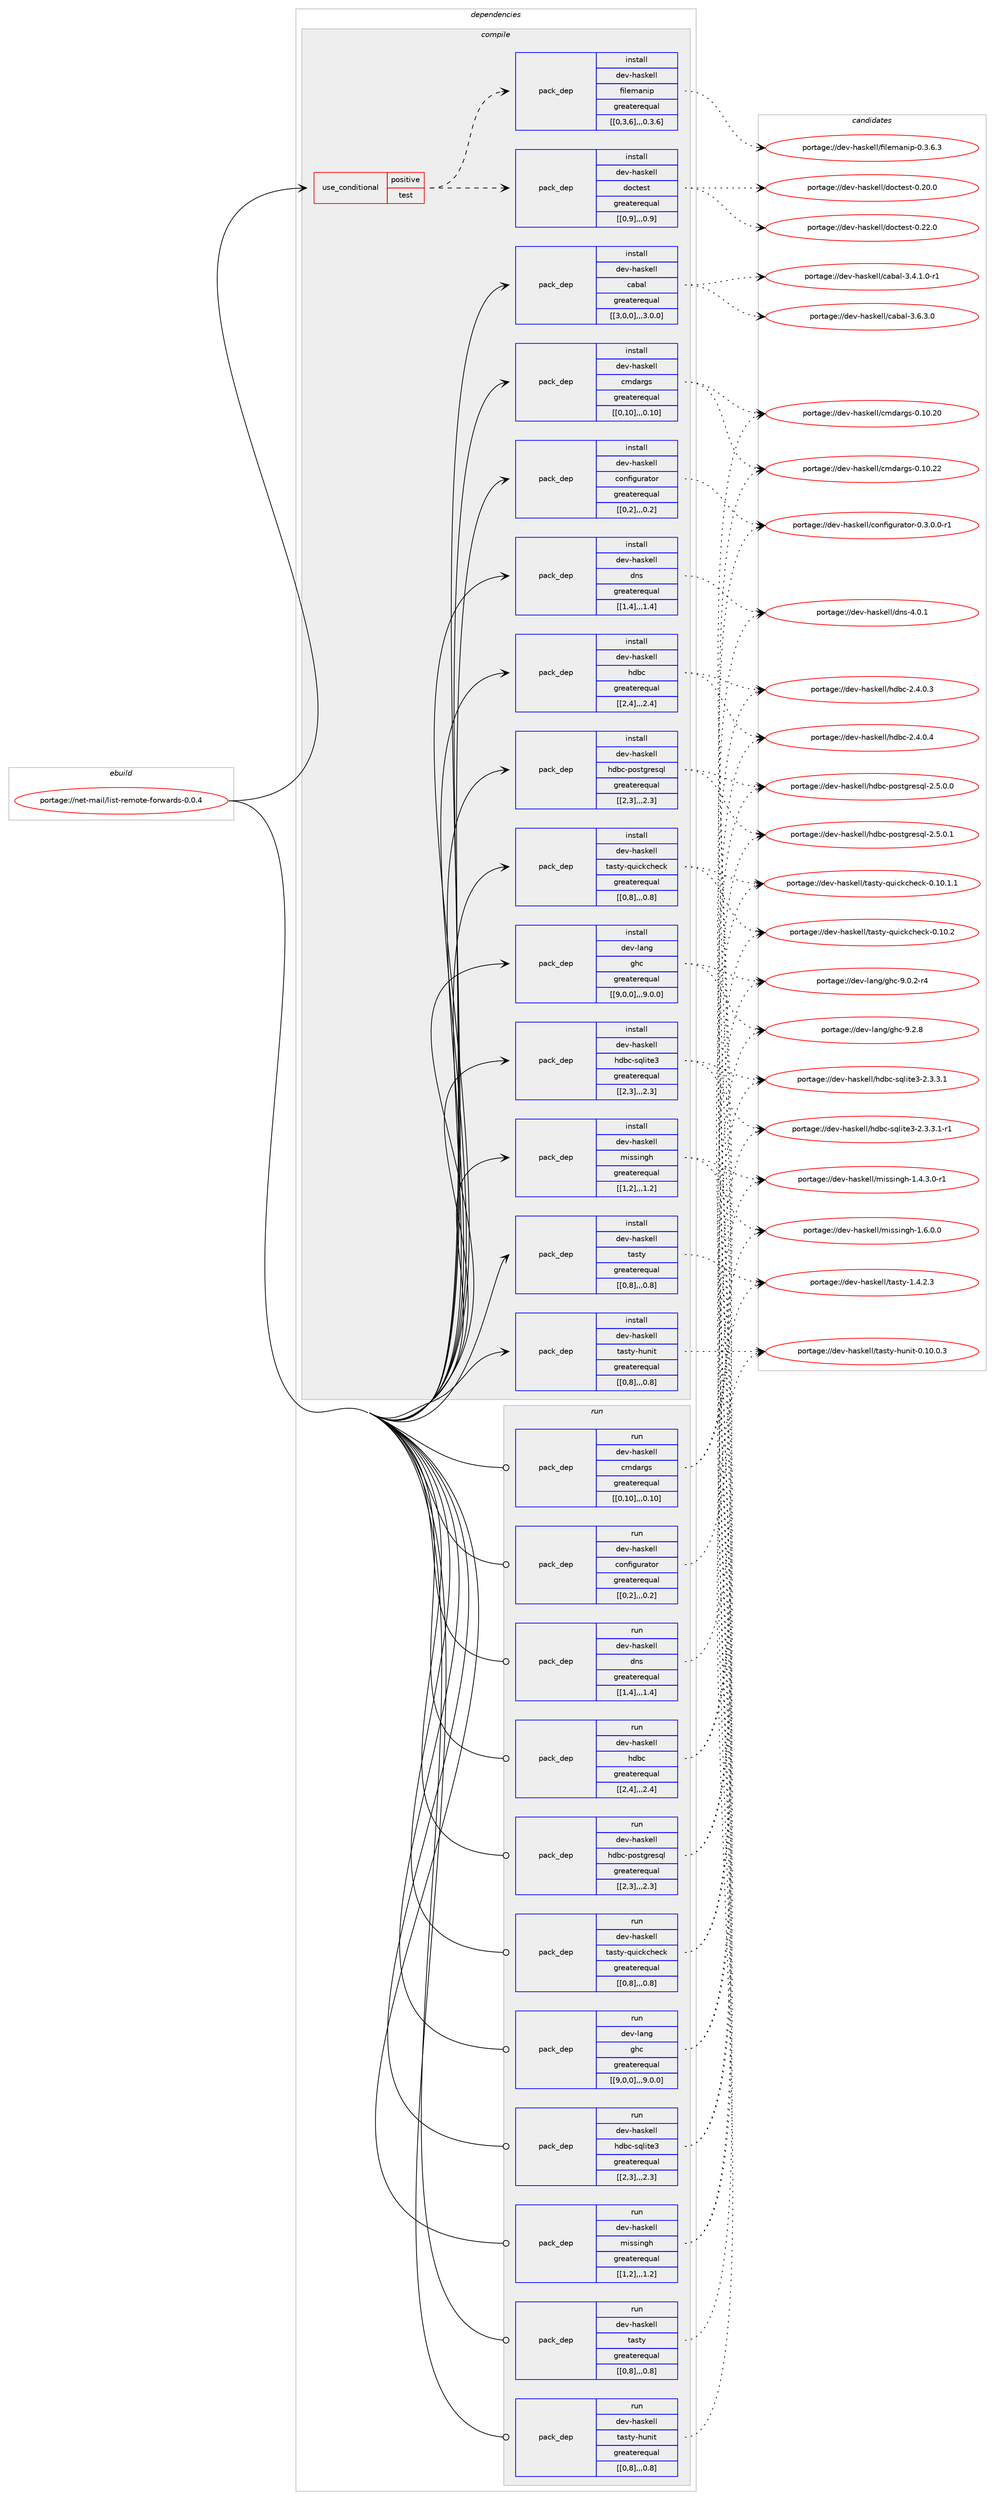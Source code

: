 digraph prolog {

# *************
# Graph options
# *************

newrank=true;
concentrate=true;
compound=true;
graph [rankdir=LR,fontname=Helvetica,fontsize=10,ranksep=1.5];#, ranksep=2.5, nodesep=0.2];
edge  [arrowhead=vee];
node  [fontname=Helvetica,fontsize=10];

# **********
# The ebuild
# **********

subgraph cluster_leftcol {
color=gray;
label=<<i>ebuild</i>>;
id [label="portage://net-mail/list-remote-forwards-0.0.4", color=red, width=4, href="../net-mail/list-remote-forwards-0.0.4.svg"];
}

# ****************
# The dependencies
# ****************

subgraph cluster_midcol {
color=gray;
label=<<i>dependencies</i>>;
subgraph cluster_compile {
fillcolor="#eeeeee";
style=filled;
label=<<i>compile</i>>;
subgraph cond99902 {
dependency382676 [label=<<TABLE BORDER="0" CELLBORDER="1" CELLSPACING="0" CELLPADDING="4"><TR><TD ROWSPAN="3" CELLPADDING="10">use_conditional</TD></TR><TR><TD>positive</TD></TR><TR><TD>test</TD></TR></TABLE>>, shape=none, color=red];
subgraph pack279950 {
dependency382677 [label=<<TABLE BORDER="0" CELLBORDER="1" CELLSPACING="0" CELLPADDING="4" WIDTH="220"><TR><TD ROWSPAN="6" CELLPADDING="30">pack_dep</TD></TR><TR><TD WIDTH="110">install</TD></TR><TR><TD>dev-haskell</TD></TR><TR><TD>doctest</TD></TR><TR><TD>greaterequal</TD></TR><TR><TD>[[0,9],,,0.9]</TD></TR></TABLE>>, shape=none, color=blue];
}
dependency382676:e -> dependency382677:w [weight=20,style="dashed",arrowhead="vee"];
subgraph pack279951 {
dependency382678 [label=<<TABLE BORDER="0" CELLBORDER="1" CELLSPACING="0" CELLPADDING="4" WIDTH="220"><TR><TD ROWSPAN="6" CELLPADDING="30">pack_dep</TD></TR><TR><TD WIDTH="110">install</TD></TR><TR><TD>dev-haskell</TD></TR><TR><TD>filemanip</TD></TR><TR><TD>greaterequal</TD></TR><TR><TD>[[0,3,6],,,0.3.6]</TD></TR></TABLE>>, shape=none, color=blue];
}
dependency382676:e -> dependency382678:w [weight=20,style="dashed",arrowhead="vee"];
}
id:e -> dependency382676:w [weight=20,style="solid",arrowhead="vee"];
subgraph pack279952 {
dependency382679 [label=<<TABLE BORDER="0" CELLBORDER="1" CELLSPACING="0" CELLPADDING="4" WIDTH="220"><TR><TD ROWSPAN="6" CELLPADDING="30">pack_dep</TD></TR><TR><TD WIDTH="110">install</TD></TR><TR><TD>dev-haskell</TD></TR><TR><TD>cabal</TD></TR><TR><TD>greaterequal</TD></TR><TR><TD>[[3,0,0],,,3.0.0]</TD></TR></TABLE>>, shape=none, color=blue];
}
id:e -> dependency382679:w [weight=20,style="solid",arrowhead="vee"];
subgraph pack279953 {
dependency382680 [label=<<TABLE BORDER="0" CELLBORDER="1" CELLSPACING="0" CELLPADDING="4" WIDTH="220"><TR><TD ROWSPAN="6" CELLPADDING="30">pack_dep</TD></TR><TR><TD WIDTH="110">install</TD></TR><TR><TD>dev-haskell</TD></TR><TR><TD>cmdargs</TD></TR><TR><TD>greaterequal</TD></TR><TR><TD>[[0,10],,,0.10]</TD></TR></TABLE>>, shape=none, color=blue];
}
id:e -> dependency382680:w [weight=20,style="solid",arrowhead="vee"];
subgraph pack279954 {
dependency382681 [label=<<TABLE BORDER="0" CELLBORDER="1" CELLSPACING="0" CELLPADDING="4" WIDTH="220"><TR><TD ROWSPAN="6" CELLPADDING="30">pack_dep</TD></TR><TR><TD WIDTH="110">install</TD></TR><TR><TD>dev-haskell</TD></TR><TR><TD>configurator</TD></TR><TR><TD>greaterequal</TD></TR><TR><TD>[[0,2],,,0.2]</TD></TR></TABLE>>, shape=none, color=blue];
}
id:e -> dependency382681:w [weight=20,style="solid",arrowhead="vee"];
subgraph pack279955 {
dependency382682 [label=<<TABLE BORDER="0" CELLBORDER="1" CELLSPACING="0" CELLPADDING="4" WIDTH="220"><TR><TD ROWSPAN="6" CELLPADDING="30">pack_dep</TD></TR><TR><TD WIDTH="110">install</TD></TR><TR><TD>dev-haskell</TD></TR><TR><TD>dns</TD></TR><TR><TD>greaterequal</TD></TR><TR><TD>[[1,4],,,1.4]</TD></TR></TABLE>>, shape=none, color=blue];
}
id:e -> dependency382682:w [weight=20,style="solid",arrowhead="vee"];
subgraph pack279956 {
dependency382683 [label=<<TABLE BORDER="0" CELLBORDER="1" CELLSPACING="0" CELLPADDING="4" WIDTH="220"><TR><TD ROWSPAN="6" CELLPADDING="30">pack_dep</TD></TR><TR><TD WIDTH="110">install</TD></TR><TR><TD>dev-haskell</TD></TR><TR><TD>hdbc</TD></TR><TR><TD>greaterequal</TD></TR><TR><TD>[[2,4],,,2.4]</TD></TR></TABLE>>, shape=none, color=blue];
}
id:e -> dependency382683:w [weight=20,style="solid",arrowhead="vee"];
subgraph pack279957 {
dependency382684 [label=<<TABLE BORDER="0" CELLBORDER="1" CELLSPACING="0" CELLPADDING="4" WIDTH="220"><TR><TD ROWSPAN="6" CELLPADDING="30">pack_dep</TD></TR><TR><TD WIDTH="110">install</TD></TR><TR><TD>dev-haskell</TD></TR><TR><TD>hdbc-postgresql</TD></TR><TR><TD>greaterequal</TD></TR><TR><TD>[[2,3],,,2.3]</TD></TR></TABLE>>, shape=none, color=blue];
}
id:e -> dependency382684:w [weight=20,style="solid",arrowhead="vee"];
subgraph pack279958 {
dependency382685 [label=<<TABLE BORDER="0" CELLBORDER="1" CELLSPACING="0" CELLPADDING="4" WIDTH="220"><TR><TD ROWSPAN="6" CELLPADDING="30">pack_dep</TD></TR><TR><TD WIDTH="110">install</TD></TR><TR><TD>dev-haskell</TD></TR><TR><TD>hdbc-sqlite3</TD></TR><TR><TD>greaterequal</TD></TR><TR><TD>[[2,3],,,2.3]</TD></TR></TABLE>>, shape=none, color=blue];
}
id:e -> dependency382685:w [weight=20,style="solid",arrowhead="vee"];
subgraph pack279959 {
dependency382686 [label=<<TABLE BORDER="0" CELLBORDER="1" CELLSPACING="0" CELLPADDING="4" WIDTH="220"><TR><TD ROWSPAN="6" CELLPADDING="30">pack_dep</TD></TR><TR><TD WIDTH="110">install</TD></TR><TR><TD>dev-haskell</TD></TR><TR><TD>missingh</TD></TR><TR><TD>greaterequal</TD></TR><TR><TD>[[1,2],,,1.2]</TD></TR></TABLE>>, shape=none, color=blue];
}
id:e -> dependency382686:w [weight=20,style="solid",arrowhead="vee"];
subgraph pack279960 {
dependency382687 [label=<<TABLE BORDER="0" CELLBORDER="1" CELLSPACING="0" CELLPADDING="4" WIDTH="220"><TR><TD ROWSPAN="6" CELLPADDING="30">pack_dep</TD></TR><TR><TD WIDTH="110">install</TD></TR><TR><TD>dev-haskell</TD></TR><TR><TD>tasty</TD></TR><TR><TD>greaterequal</TD></TR><TR><TD>[[0,8],,,0.8]</TD></TR></TABLE>>, shape=none, color=blue];
}
id:e -> dependency382687:w [weight=20,style="solid",arrowhead="vee"];
subgraph pack279961 {
dependency382688 [label=<<TABLE BORDER="0" CELLBORDER="1" CELLSPACING="0" CELLPADDING="4" WIDTH="220"><TR><TD ROWSPAN="6" CELLPADDING="30">pack_dep</TD></TR><TR><TD WIDTH="110">install</TD></TR><TR><TD>dev-haskell</TD></TR><TR><TD>tasty-hunit</TD></TR><TR><TD>greaterequal</TD></TR><TR><TD>[[0,8],,,0.8]</TD></TR></TABLE>>, shape=none, color=blue];
}
id:e -> dependency382688:w [weight=20,style="solid",arrowhead="vee"];
subgraph pack279962 {
dependency382689 [label=<<TABLE BORDER="0" CELLBORDER="1" CELLSPACING="0" CELLPADDING="4" WIDTH="220"><TR><TD ROWSPAN="6" CELLPADDING="30">pack_dep</TD></TR><TR><TD WIDTH="110">install</TD></TR><TR><TD>dev-haskell</TD></TR><TR><TD>tasty-quickcheck</TD></TR><TR><TD>greaterequal</TD></TR><TR><TD>[[0,8],,,0.8]</TD></TR></TABLE>>, shape=none, color=blue];
}
id:e -> dependency382689:w [weight=20,style="solid",arrowhead="vee"];
subgraph pack279963 {
dependency382690 [label=<<TABLE BORDER="0" CELLBORDER="1" CELLSPACING="0" CELLPADDING="4" WIDTH="220"><TR><TD ROWSPAN="6" CELLPADDING="30">pack_dep</TD></TR><TR><TD WIDTH="110">install</TD></TR><TR><TD>dev-lang</TD></TR><TR><TD>ghc</TD></TR><TR><TD>greaterequal</TD></TR><TR><TD>[[9,0,0],,,9.0.0]</TD></TR></TABLE>>, shape=none, color=blue];
}
id:e -> dependency382690:w [weight=20,style="solid",arrowhead="vee"];
}
subgraph cluster_compileandrun {
fillcolor="#eeeeee";
style=filled;
label=<<i>compile and run</i>>;
}
subgraph cluster_run {
fillcolor="#eeeeee";
style=filled;
label=<<i>run</i>>;
subgraph pack279964 {
dependency382691 [label=<<TABLE BORDER="0" CELLBORDER="1" CELLSPACING="0" CELLPADDING="4" WIDTH="220"><TR><TD ROWSPAN="6" CELLPADDING="30">pack_dep</TD></TR><TR><TD WIDTH="110">run</TD></TR><TR><TD>dev-haskell</TD></TR><TR><TD>cmdargs</TD></TR><TR><TD>greaterequal</TD></TR><TR><TD>[[0,10],,,0.10]</TD></TR></TABLE>>, shape=none, color=blue];
}
id:e -> dependency382691:w [weight=20,style="solid",arrowhead="odot"];
subgraph pack279965 {
dependency382692 [label=<<TABLE BORDER="0" CELLBORDER="1" CELLSPACING="0" CELLPADDING="4" WIDTH="220"><TR><TD ROWSPAN="6" CELLPADDING="30">pack_dep</TD></TR><TR><TD WIDTH="110">run</TD></TR><TR><TD>dev-haskell</TD></TR><TR><TD>configurator</TD></TR><TR><TD>greaterequal</TD></TR><TR><TD>[[0,2],,,0.2]</TD></TR></TABLE>>, shape=none, color=blue];
}
id:e -> dependency382692:w [weight=20,style="solid",arrowhead="odot"];
subgraph pack279966 {
dependency382693 [label=<<TABLE BORDER="0" CELLBORDER="1" CELLSPACING="0" CELLPADDING="4" WIDTH="220"><TR><TD ROWSPAN="6" CELLPADDING="30">pack_dep</TD></TR><TR><TD WIDTH="110">run</TD></TR><TR><TD>dev-haskell</TD></TR><TR><TD>dns</TD></TR><TR><TD>greaterequal</TD></TR><TR><TD>[[1,4],,,1.4]</TD></TR></TABLE>>, shape=none, color=blue];
}
id:e -> dependency382693:w [weight=20,style="solid",arrowhead="odot"];
subgraph pack279967 {
dependency382694 [label=<<TABLE BORDER="0" CELLBORDER="1" CELLSPACING="0" CELLPADDING="4" WIDTH="220"><TR><TD ROWSPAN="6" CELLPADDING="30">pack_dep</TD></TR><TR><TD WIDTH="110">run</TD></TR><TR><TD>dev-haskell</TD></TR><TR><TD>hdbc</TD></TR><TR><TD>greaterequal</TD></TR><TR><TD>[[2,4],,,2.4]</TD></TR></TABLE>>, shape=none, color=blue];
}
id:e -> dependency382694:w [weight=20,style="solid",arrowhead="odot"];
subgraph pack279968 {
dependency382695 [label=<<TABLE BORDER="0" CELLBORDER="1" CELLSPACING="0" CELLPADDING="4" WIDTH="220"><TR><TD ROWSPAN="6" CELLPADDING="30">pack_dep</TD></TR><TR><TD WIDTH="110">run</TD></TR><TR><TD>dev-haskell</TD></TR><TR><TD>hdbc-postgresql</TD></TR><TR><TD>greaterequal</TD></TR><TR><TD>[[2,3],,,2.3]</TD></TR></TABLE>>, shape=none, color=blue];
}
id:e -> dependency382695:w [weight=20,style="solid",arrowhead="odot"];
subgraph pack279969 {
dependency382696 [label=<<TABLE BORDER="0" CELLBORDER="1" CELLSPACING="0" CELLPADDING="4" WIDTH="220"><TR><TD ROWSPAN="6" CELLPADDING="30">pack_dep</TD></TR><TR><TD WIDTH="110">run</TD></TR><TR><TD>dev-haskell</TD></TR><TR><TD>hdbc-sqlite3</TD></TR><TR><TD>greaterequal</TD></TR><TR><TD>[[2,3],,,2.3]</TD></TR></TABLE>>, shape=none, color=blue];
}
id:e -> dependency382696:w [weight=20,style="solid",arrowhead="odot"];
subgraph pack279970 {
dependency382697 [label=<<TABLE BORDER="0" CELLBORDER="1" CELLSPACING="0" CELLPADDING="4" WIDTH="220"><TR><TD ROWSPAN="6" CELLPADDING="30">pack_dep</TD></TR><TR><TD WIDTH="110">run</TD></TR><TR><TD>dev-haskell</TD></TR><TR><TD>missingh</TD></TR><TR><TD>greaterequal</TD></TR><TR><TD>[[1,2],,,1.2]</TD></TR></TABLE>>, shape=none, color=blue];
}
id:e -> dependency382697:w [weight=20,style="solid",arrowhead="odot"];
subgraph pack279971 {
dependency382698 [label=<<TABLE BORDER="0" CELLBORDER="1" CELLSPACING="0" CELLPADDING="4" WIDTH="220"><TR><TD ROWSPAN="6" CELLPADDING="30">pack_dep</TD></TR><TR><TD WIDTH="110">run</TD></TR><TR><TD>dev-haskell</TD></TR><TR><TD>tasty</TD></TR><TR><TD>greaterequal</TD></TR><TR><TD>[[0,8],,,0.8]</TD></TR></TABLE>>, shape=none, color=blue];
}
id:e -> dependency382698:w [weight=20,style="solid",arrowhead="odot"];
subgraph pack279972 {
dependency382699 [label=<<TABLE BORDER="0" CELLBORDER="1" CELLSPACING="0" CELLPADDING="4" WIDTH="220"><TR><TD ROWSPAN="6" CELLPADDING="30">pack_dep</TD></TR><TR><TD WIDTH="110">run</TD></TR><TR><TD>dev-haskell</TD></TR><TR><TD>tasty-hunit</TD></TR><TR><TD>greaterequal</TD></TR><TR><TD>[[0,8],,,0.8]</TD></TR></TABLE>>, shape=none, color=blue];
}
id:e -> dependency382699:w [weight=20,style="solid",arrowhead="odot"];
subgraph pack279973 {
dependency382700 [label=<<TABLE BORDER="0" CELLBORDER="1" CELLSPACING="0" CELLPADDING="4" WIDTH="220"><TR><TD ROWSPAN="6" CELLPADDING="30">pack_dep</TD></TR><TR><TD WIDTH="110">run</TD></TR><TR><TD>dev-haskell</TD></TR><TR><TD>tasty-quickcheck</TD></TR><TR><TD>greaterequal</TD></TR><TR><TD>[[0,8],,,0.8]</TD></TR></TABLE>>, shape=none, color=blue];
}
id:e -> dependency382700:w [weight=20,style="solid",arrowhead="odot"];
subgraph pack279974 {
dependency382701 [label=<<TABLE BORDER="0" CELLBORDER="1" CELLSPACING="0" CELLPADDING="4" WIDTH="220"><TR><TD ROWSPAN="6" CELLPADDING="30">pack_dep</TD></TR><TR><TD WIDTH="110">run</TD></TR><TR><TD>dev-lang</TD></TR><TR><TD>ghc</TD></TR><TR><TD>greaterequal</TD></TR><TR><TD>[[9,0,0],,,9.0.0]</TD></TR></TABLE>>, shape=none, color=blue];
}
id:e -> dependency382701:w [weight=20,style="solid",arrowhead="odot"];
}
}

# **************
# The candidates
# **************

subgraph cluster_choices {
rank=same;
color=gray;
label=<<i>candidates</i>>;

subgraph choice279950 {
color=black;
nodesep=1;
choice1001011184510497115107101108108471001119911610111511645484650504648 [label="portage://dev-haskell/doctest-0.22.0", color=red, width=4,href="../dev-haskell/doctest-0.22.0.svg"];
choice1001011184510497115107101108108471001119911610111511645484650484648 [label="portage://dev-haskell/doctest-0.20.0", color=red, width=4,href="../dev-haskell/doctest-0.20.0.svg"];
dependency382677:e -> choice1001011184510497115107101108108471001119911610111511645484650504648:w [style=dotted,weight="100"];
dependency382677:e -> choice1001011184510497115107101108108471001119911610111511645484650484648:w [style=dotted,weight="100"];
}
subgraph choice279951 {
color=black;
nodesep=1;
choice100101118451049711510710110810847102105108101109971101051124548465146544651 [label="portage://dev-haskell/filemanip-0.3.6.3", color=red, width=4,href="../dev-haskell/filemanip-0.3.6.3.svg"];
dependency382678:e -> choice100101118451049711510710110810847102105108101109971101051124548465146544651:w [style=dotted,weight="100"];
}
subgraph choice279952 {
color=black;
nodesep=1;
choice100101118451049711510710110810847999798971084551465446514648 [label="portage://dev-haskell/cabal-3.6.3.0", color=red, width=4,href="../dev-haskell/cabal-3.6.3.0.svg"];
choice1001011184510497115107101108108479997989710845514652464946484511449 [label="portage://dev-haskell/cabal-3.4.1.0-r1", color=red, width=4,href="../dev-haskell/cabal-3.4.1.0-r1.svg"];
dependency382679:e -> choice100101118451049711510710110810847999798971084551465446514648:w [style=dotted,weight="100"];
dependency382679:e -> choice1001011184510497115107101108108479997989710845514652464946484511449:w [style=dotted,weight="100"];
}
subgraph choice279953 {
color=black;
nodesep=1;
choice10010111845104971151071011081084799109100971141031154548464948465050 [label="portage://dev-haskell/cmdargs-0.10.22", color=red, width=4,href="../dev-haskell/cmdargs-0.10.22.svg"];
choice10010111845104971151071011081084799109100971141031154548464948465048 [label="portage://dev-haskell/cmdargs-0.10.20", color=red, width=4,href="../dev-haskell/cmdargs-0.10.20.svg"];
dependency382680:e -> choice10010111845104971151071011081084799109100971141031154548464948465050:w [style=dotted,weight="100"];
dependency382680:e -> choice10010111845104971151071011081084799109100971141031154548464948465048:w [style=dotted,weight="100"];
}
subgraph choice279954 {
color=black;
nodesep=1;
choice100101118451049711510710110810847991111101021051031171149711611111445484651464846484511449 [label="portage://dev-haskell/configurator-0.3.0.0-r1", color=red, width=4,href="../dev-haskell/configurator-0.3.0.0-r1.svg"];
dependency382681:e -> choice100101118451049711510710110810847991111101021051031171149711611111445484651464846484511449:w [style=dotted,weight="100"];
}
subgraph choice279955 {
color=black;
nodesep=1;
choice100101118451049711510710110810847100110115455246484649 [label="portage://dev-haskell/dns-4.0.1", color=red, width=4,href="../dev-haskell/dns-4.0.1.svg"];
dependency382682:e -> choice100101118451049711510710110810847100110115455246484649:w [style=dotted,weight="100"];
}
subgraph choice279956 {
color=black;
nodesep=1;
choice10010111845104971151071011081084710410098994550465246484652 [label="portage://dev-haskell/hdbc-2.4.0.4", color=red, width=4,href="../dev-haskell/hdbc-2.4.0.4.svg"];
choice10010111845104971151071011081084710410098994550465246484651 [label="portage://dev-haskell/hdbc-2.4.0.3", color=red, width=4,href="../dev-haskell/hdbc-2.4.0.3.svg"];
dependency382683:e -> choice10010111845104971151071011081084710410098994550465246484652:w [style=dotted,weight="100"];
dependency382683:e -> choice10010111845104971151071011081084710410098994550465246484651:w [style=dotted,weight="100"];
}
subgraph choice279957 {
color=black;
nodesep=1;
choice1001011184510497115107101108108471041009899451121111151161031141011151131084550465346484649 [label="portage://dev-haskell/hdbc-postgresql-2.5.0.1", color=red, width=4,href="../dev-haskell/hdbc-postgresql-2.5.0.1.svg"];
choice1001011184510497115107101108108471041009899451121111151161031141011151131084550465346484648 [label="portage://dev-haskell/hdbc-postgresql-2.5.0.0", color=red, width=4,href="../dev-haskell/hdbc-postgresql-2.5.0.0.svg"];
dependency382684:e -> choice1001011184510497115107101108108471041009899451121111151161031141011151131084550465346484649:w [style=dotted,weight="100"];
dependency382684:e -> choice1001011184510497115107101108108471041009899451121111151161031141011151131084550465346484648:w [style=dotted,weight="100"];
}
subgraph choice279958 {
color=black;
nodesep=1;
choice1001011184510497115107101108108471041009899451151131081051161015145504651465146494511449 [label="portage://dev-haskell/hdbc-sqlite3-2.3.3.1-r1", color=red, width=4,href="../dev-haskell/hdbc-sqlite3-2.3.3.1-r1.svg"];
choice100101118451049711510710110810847104100989945115113108105116101514550465146514649 [label="portage://dev-haskell/hdbc-sqlite3-2.3.3.1", color=red, width=4,href="../dev-haskell/hdbc-sqlite3-2.3.3.1.svg"];
dependency382685:e -> choice1001011184510497115107101108108471041009899451151131081051161015145504651465146494511449:w [style=dotted,weight="100"];
dependency382685:e -> choice100101118451049711510710110810847104100989945115113108105116101514550465146514649:w [style=dotted,weight="100"];
}
subgraph choice279959 {
color=black;
nodesep=1;
choice1001011184510497115107101108108471091051151151051101031044549465446484648 [label="portage://dev-haskell/missingh-1.6.0.0", color=red, width=4,href="../dev-haskell/missingh-1.6.0.0.svg"];
choice10010111845104971151071011081084710910511511510511010310445494652465146484511449 [label="portage://dev-haskell/missingh-1.4.3.0-r1", color=red, width=4,href="../dev-haskell/missingh-1.4.3.0-r1.svg"];
dependency382686:e -> choice1001011184510497115107101108108471091051151151051101031044549465446484648:w [style=dotted,weight="100"];
dependency382686:e -> choice10010111845104971151071011081084710910511511510511010310445494652465146484511449:w [style=dotted,weight="100"];
}
subgraph choice279960 {
color=black;
nodesep=1;
choice100101118451049711510710110810847116971151161214549465246504651 [label="portage://dev-haskell/tasty-1.4.2.3", color=red, width=4,href="../dev-haskell/tasty-1.4.2.3.svg"];
dependency382687:e -> choice100101118451049711510710110810847116971151161214549465246504651:w [style=dotted,weight="100"];
}
subgraph choice279961 {
color=black;
nodesep=1;
choice1001011184510497115107101108108471169711511612145104117110105116454846494846484651 [label="portage://dev-haskell/tasty-hunit-0.10.0.3", color=red, width=4,href="../dev-haskell/tasty-hunit-0.10.0.3.svg"];
dependency382688:e -> choice1001011184510497115107101108108471169711511612145104117110105116454846494846484651:w [style=dotted,weight="100"];
}
subgraph choice279962 {
color=black;
nodesep=1;
choice100101118451049711510710110810847116971151161214511311710599107991041019910745484649484650 [label="portage://dev-haskell/tasty-quickcheck-0.10.2", color=red, width=4,href="../dev-haskell/tasty-quickcheck-0.10.2.svg"];
choice1001011184510497115107101108108471169711511612145113117105991079910410199107454846494846494649 [label="portage://dev-haskell/tasty-quickcheck-0.10.1.1", color=red, width=4,href="../dev-haskell/tasty-quickcheck-0.10.1.1.svg"];
dependency382689:e -> choice100101118451049711510710110810847116971151161214511311710599107991041019910745484649484650:w [style=dotted,weight="100"];
dependency382689:e -> choice1001011184510497115107101108108471169711511612145113117105991079910410199107454846494846494649:w [style=dotted,weight="100"];
}
subgraph choice279963 {
color=black;
nodesep=1;
choice10010111845108971101034710310499455746504656 [label="portage://dev-lang/ghc-9.2.8", color=red, width=4,href="../dev-lang/ghc-9.2.8.svg"];
choice100101118451089711010347103104994557464846504511452 [label="portage://dev-lang/ghc-9.0.2-r4", color=red, width=4,href="../dev-lang/ghc-9.0.2-r4.svg"];
dependency382690:e -> choice10010111845108971101034710310499455746504656:w [style=dotted,weight="100"];
dependency382690:e -> choice100101118451089711010347103104994557464846504511452:w [style=dotted,weight="100"];
}
subgraph choice279964 {
color=black;
nodesep=1;
choice10010111845104971151071011081084799109100971141031154548464948465050 [label="portage://dev-haskell/cmdargs-0.10.22", color=red, width=4,href="../dev-haskell/cmdargs-0.10.22.svg"];
choice10010111845104971151071011081084799109100971141031154548464948465048 [label="portage://dev-haskell/cmdargs-0.10.20", color=red, width=4,href="../dev-haskell/cmdargs-0.10.20.svg"];
dependency382691:e -> choice10010111845104971151071011081084799109100971141031154548464948465050:w [style=dotted,weight="100"];
dependency382691:e -> choice10010111845104971151071011081084799109100971141031154548464948465048:w [style=dotted,weight="100"];
}
subgraph choice279965 {
color=black;
nodesep=1;
choice100101118451049711510710110810847991111101021051031171149711611111445484651464846484511449 [label="portage://dev-haskell/configurator-0.3.0.0-r1", color=red, width=4,href="../dev-haskell/configurator-0.3.0.0-r1.svg"];
dependency382692:e -> choice100101118451049711510710110810847991111101021051031171149711611111445484651464846484511449:w [style=dotted,weight="100"];
}
subgraph choice279966 {
color=black;
nodesep=1;
choice100101118451049711510710110810847100110115455246484649 [label="portage://dev-haskell/dns-4.0.1", color=red, width=4,href="../dev-haskell/dns-4.0.1.svg"];
dependency382693:e -> choice100101118451049711510710110810847100110115455246484649:w [style=dotted,weight="100"];
}
subgraph choice279967 {
color=black;
nodesep=1;
choice10010111845104971151071011081084710410098994550465246484652 [label="portage://dev-haskell/hdbc-2.4.0.4", color=red, width=4,href="../dev-haskell/hdbc-2.4.0.4.svg"];
choice10010111845104971151071011081084710410098994550465246484651 [label="portage://dev-haskell/hdbc-2.4.0.3", color=red, width=4,href="../dev-haskell/hdbc-2.4.0.3.svg"];
dependency382694:e -> choice10010111845104971151071011081084710410098994550465246484652:w [style=dotted,weight="100"];
dependency382694:e -> choice10010111845104971151071011081084710410098994550465246484651:w [style=dotted,weight="100"];
}
subgraph choice279968 {
color=black;
nodesep=1;
choice1001011184510497115107101108108471041009899451121111151161031141011151131084550465346484649 [label="portage://dev-haskell/hdbc-postgresql-2.5.0.1", color=red, width=4,href="../dev-haskell/hdbc-postgresql-2.5.0.1.svg"];
choice1001011184510497115107101108108471041009899451121111151161031141011151131084550465346484648 [label="portage://dev-haskell/hdbc-postgresql-2.5.0.0", color=red, width=4,href="../dev-haskell/hdbc-postgresql-2.5.0.0.svg"];
dependency382695:e -> choice1001011184510497115107101108108471041009899451121111151161031141011151131084550465346484649:w [style=dotted,weight="100"];
dependency382695:e -> choice1001011184510497115107101108108471041009899451121111151161031141011151131084550465346484648:w [style=dotted,weight="100"];
}
subgraph choice279969 {
color=black;
nodesep=1;
choice1001011184510497115107101108108471041009899451151131081051161015145504651465146494511449 [label="portage://dev-haskell/hdbc-sqlite3-2.3.3.1-r1", color=red, width=4,href="../dev-haskell/hdbc-sqlite3-2.3.3.1-r1.svg"];
choice100101118451049711510710110810847104100989945115113108105116101514550465146514649 [label="portage://dev-haskell/hdbc-sqlite3-2.3.3.1", color=red, width=4,href="../dev-haskell/hdbc-sqlite3-2.3.3.1.svg"];
dependency382696:e -> choice1001011184510497115107101108108471041009899451151131081051161015145504651465146494511449:w [style=dotted,weight="100"];
dependency382696:e -> choice100101118451049711510710110810847104100989945115113108105116101514550465146514649:w [style=dotted,weight="100"];
}
subgraph choice279970 {
color=black;
nodesep=1;
choice1001011184510497115107101108108471091051151151051101031044549465446484648 [label="portage://dev-haskell/missingh-1.6.0.0", color=red, width=4,href="../dev-haskell/missingh-1.6.0.0.svg"];
choice10010111845104971151071011081084710910511511510511010310445494652465146484511449 [label="portage://dev-haskell/missingh-1.4.3.0-r1", color=red, width=4,href="../dev-haskell/missingh-1.4.3.0-r1.svg"];
dependency382697:e -> choice1001011184510497115107101108108471091051151151051101031044549465446484648:w [style=dotted,weight="100"];
dependency382697:e -> choice10010111845104971151071011081084710910511511510511010310445494652465146484511449:w [style=dotted,weight="100"];
}
subgraph choice279971 {
color=black;
nodesep=1;
choice100101118451049711510710110810847116971151161214549465246504651 [label="portage://dev-haskell/tasty-1.4.2.3", color=red, width=4,href="../dev-haskell/tasty-1.4.2.3.svg"];
dependency382698:e -> choice100101118451049711510710110810847116971151161214549465246504651:w [style=dotted,weight="100"];
}
subgraph choice279972 {
color=black;
nodesep=1;
choice1001011184510497115107101108108471169711511612145104117110105116454846494846484651 [label="portage://dev-haskell/tasty-hunit-0.10.0.3", color=red, width=4,href="../dev-haskell/tasty-hunit-0.10.0.3.svg"];
dependency382699:e -> choice1001011184510497115107101108108471169711511612145104117110105116454846494846484651:w [style=dotted,weight="100"];
}
subgraph choice279973 {
color=black;
nodesep=1;
choice100101118451049711510710110810847116971151161214511311710599107991041019910745484649484650 [label="portage://dev-haskell/tasty-quickcheck-0.10.2", color=red, width=4,href="../dev-haskell/tasty-quickcheck-0.10.2.svg"];
choice1001011184510497115107101108108471169711511612145113117105991079910410199107454846494846494649 [label="portage://dev-haskell/tasty-quickcheck-0.10.1.1", color=red, width=4,href="../dev-haskell/tasty-quickcheck-0.10.1.1.svg"];
dependency382700:e -> choice100101118451049711510710110810847116971151161214511311710599107991041019910745484649484650:w [style=dotted,weight="100"];
dependency382700:e -> choice1001011184510497115107101108108471169711511612145113117105991079910410199107454846494846494649:w [style=dotted,weight="100"];
}
subgraph choice279974 {
color=black;
nodesep=1;
choice10010111845108971101034710310499455746504656 [label="portage://dev-lang/ghc-9.2.8", color=red, width=4,href="../dev-lang/ghc-9.2.8.svg"];
choice100101118451089711010347103104994557464846504511452 [label="portage://dev-lang/ghc-9.0.2-r4", color=red, width=4,href="../dev-lang/ghc-9.0.2-r4.svg"];
dependency382701:e -> choice10010111845108971101034710310499455746504656:w [style=dotted,weight="100"];
dependency382701:e -> choice100101118451089711010347103104994557464846504511452:w [style=dotted,weight="100"];
}
}

}
